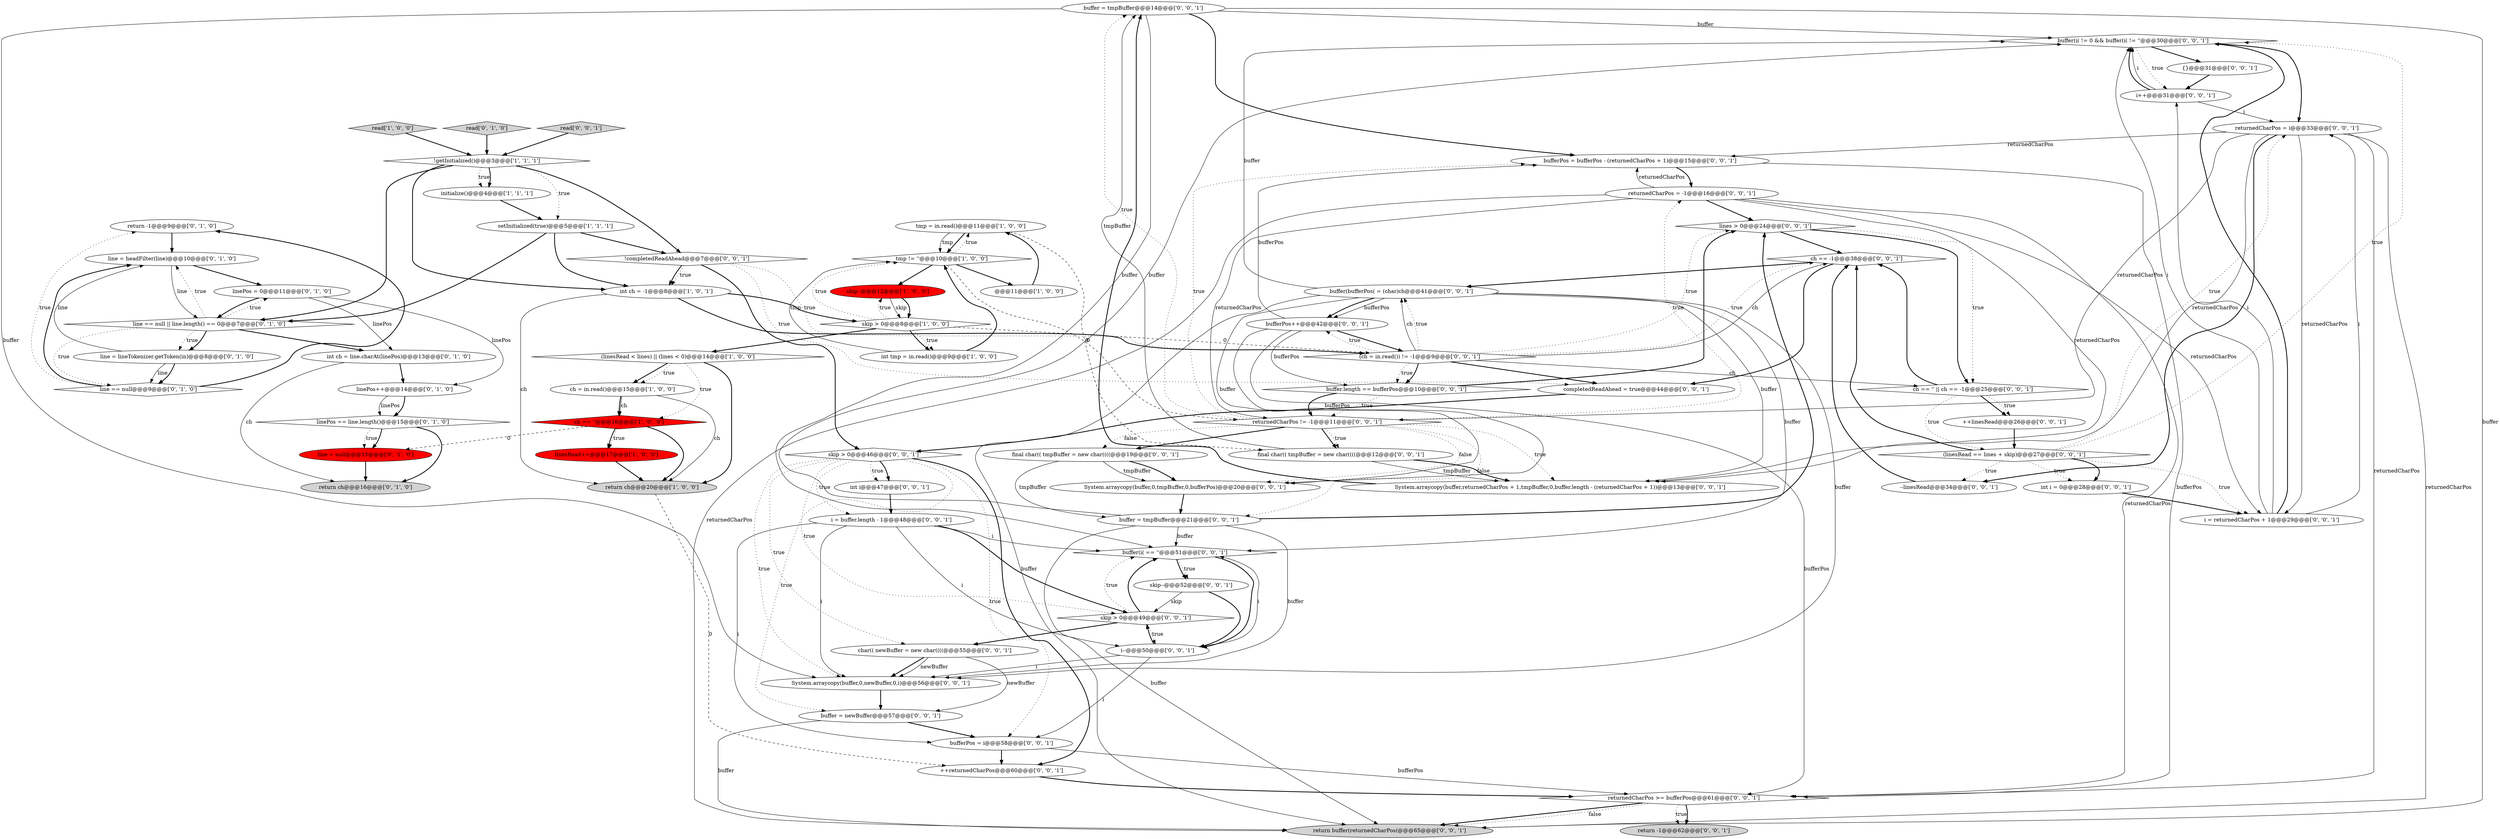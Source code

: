 digraph {
20 [style = filled, label = "return -1@@@9@@@['0', '1', '0']", fillcolor = white, shape = ellipse image = "AAA0AAABBB2BBB"];
57 [style = filled, label = "buffer = tmpBuffer@@@14@@@['0', '0', '1']", fillcolor = white, shape = ellipse image = "AAA0AAABBB3BBB"];
40 [style = filled, label = "skip--@@@52@@@['0', '0', '1']", fillcolor = white, shape = ellipse image = "AAA0AAABBB3BBB"];
3 [style = filled, label = "ch == ''@@@16@@@['1', '0', '0']", fillcolor = red, shape = diamond image = "AAA1AAABBB1BBB"];
31 [style = filled, label = "ch == -1@@@38@@@['0', '0', '1']", fillcolor = white, shape = diamond image = "AAA0AAABBB3BBB"];
53 [style = filled, label = "read['0', '0', '1']", fillcolor = lightgray, shape = diamond image = "AAA0AAABBB3BBB"];
8 [style = filled, label = "read['1', '0', '0']", fillcolor = lightgray, shape = diamond image = "AAA0AAABBB1BBB"];
44 [style = filled, label = "bufferPos = i@@@58@@@['0', '0', '1']", fillcolor = white, shape = ellipse image = "AAA0AAABBB3BBB"];
10 [style = filled, label = "int ch = -1@@@8@@@['1', '0', '1']", fillcolor = white, shape = ellipse image = "AAA0AAABBB1BBB"];
6 [style = filled, label = "tmp != ''@@@10@@@['1', '0', '0']", fillcolor = white, shape = diamond image = "AAA0AAABBB1BBB"];
47 [style = filled, label = "buffer(i( == ''@@@51@@@['0', '0', '1']", fillcolor = white, shape = diamond image = "AAA0AAABBB3BBB"];
23 [style = filled, label = "linePos++@@@14@@@['0', '1', '0']", fillcolor = white, shape = ellipse image = "AAA0AAABBB2BBB"];
63 [style = filled, label = "buffer(i( != 0 && buffer(i( != ''@@@30@@@['0', '0', '1']", fillcolor = white, shape = diamond image = "AAA0AAABBB3BBB"];
2 [style = filled, label = "skip > 0@@@8@@@['1', '0', '0']", fillcolor = white, shape = diamond image = "AAA0AAABBB1BBB"];
13 [style = filled, label = "(linesRead < lines) || (lines < 0)@@@14@@@['1', '0', '0']", fillcolor = white, shape = diamond image = "AAA0AAABBB1BBB"];
25 [style = filled, label = "read['0', '1', '0']", fillcolor = lightgray, shape = diamond image = "AAA0AAABBB2BBB"];
41 [style = filled, label = "ch == '' || ch == -1@@@25@@@['0', '0', '1']", fillcolor = white, shape = diamond image = "AAA0AAABBB3BBB"];
66 [style = filled, label = "bufferPos = bufferPos - (returnedCharPos + 1)@@@15@@@['0', '0', '1']", fillcolor = white, shape = ellipse image = "AAA0AAABBB3BBB"];
35 [style = filled, label = "System.arraycopy(buffer,0,newBuffer,0,i)@@@56@@@['0', '0', '1']", fillcolor = white, shape = ellipse image = "AAA0AAABBB3BBB"];
65 [style = filled, label = "{}@@@31@@@['0', '0', '1']", fillcolor = white, shape = ellipse image = "AAA0AAABBB3BBB"];
38 [style = filled, label = "return -1@@@62@@@['0', '0', '1']", fillcolor = lightgray, shape = ellipse image = "AAA0AAABBB3BBB"];
55 [style = filled, label = "i++@@@31@@@['0', '0', '1']", fillcolor = white, shape = ellipse image = "AAA0AAABBB3BBB"];
4 [style = filled, label = "!getInitialized()@@@3@@@['1', '1', '1']", fillcolor = white, shape = diamond image = "AAA0AAABBB1BBB"];
43 [style = filled, label = "(linesRead == lines + skip)@@@27@@@['0', '0', '1']", fillcolor = white, shape = diamond image = "AAA0AAABBB3BBB"];
32 [style = filled, label = "skip > 0@@@49@@@['0', '0', '1']", fillcolor = white, shape = diamond image = "AAA0AAABBB3BBB"];
52 [style = filled, label = "skip > 0@@@46@@@['0', '0', '1']", fillcolor = white, shape = diamond image = "AAA0AAABBB3BBB"];
68 [style = filled, label = "++linesRead@@@26@@@['0', '0', '1']", fillcolor = white, shape = ellipse image = "AAA0AAABBB3BBB"];
42 [style = filled, label = "buffer = tmpBuffer@@@21@@@['0', '0', '1']", fillcolor = white, shape = ellipse image = "AAA0AAABBB3BBB"];
64 [style = filled, label = "char(( newBuffer = new char((((@@@55@@@['0', '0', '1']", fillcolor = white, shape = ellipse image = "AAA0AAABBB3BBB"];
7 [style = filled, label = "skip--@@@12@@@['1', '0', '0']", fillcolor = red, shape = ellipse image = "AAA1AAABBB1BBB"];
5 [style = filled, label = "setInitialized(true)@@@5@@@['1', '1', '1']", fillcolor = white, shape = ellipse image = "AAA0AAABBB1BBB"];
30 [style = filled, label = "completedReadAhead = true@@@44@@@['0', '0', '1']", fillcolor = white, shape = ellipse image = "AAA0AAABBB3BBB"];
49 [style = filled, label = "i--@@@50@@@['0', '0', '1']", fillcolor = white, shape = ellipse image = "AAA0AAABBB3BBB"];
39 [style = filled, label = "lines > 0@@@24@@@['0', '0', '1']", fillcolor = white, shape = diamond image = "AAA0AAABBB3BBB"];
16 [style = filled, label = "linePos = 0@@@11@@@['0', '1', '0']", fillcolor = white, shape = ellipse image = "AAA0AAABBB2BBB"];
9 [style = filled, label = "@@@11@@@['1', '0', '0']", fillcolor = white, shape = ellipse image = "AAA0AAABBB1BBB"];
19 [style = filled, label = "line = lineTokenizer.getToken(in)@@@8@@@['0', '1', '0']", fillcolor = white, shape = ellipse image = "AAA0AAABBB2BBB"];
56 [style = filled, label = "++returnedCharPos@@@60@@@['0', '0', '1']", fillcolor = white, shape = ellipse image = "AAA0AAABBB3BBB"];
70 [style = filled, label = "final char(( tmpBuffer = new char((((@@@12@@@['0', '0', '1']", fillcolor = white, shape = ellipse image = "AAA0AAABBB3BBB"];
1 [style = filled, label = "linesRead++@@@17@@@['1', '0', '0']", fillcolor = red, shape = ellipse image = "AAA1AAABBB1BBB"];
27 [style = filled, label = "return ch@@@16@@@['0', '1', '0']", fillcolor = lightgray, shape = ellipse image = "AAA0AAABBB2BBB"];
36 [style = filled, label = "buffer = newBuffer@@@57@@@['0', '0', '1']", fillcolor = white, shape = ellipse image = "AAA0AAABBB3BBB"];
61 [style = filled, label = "final char(( tmpBuffer = new char((((@@@19@@@['0', '0', '1']", fillcolor = white, shape = ellipse image = "AAA0AAABBB3BBB"];
46 [style = filled, label = "bufferPos++@@@42@@@['0', '0', '1']", fillcolor = white, shape = ellipse image = "AAA0AAABBB3BBB"];
29 [style = filled, label = "int i = 0@@@28@@@['0', '0', '1']", fillcolor = white, shape = ellipse image = "AAA0AAABBB3BBB"];
62 [style = filled, label = "returnedCharPos = -1@@@16@@@['0', '0', '1']", fillcolor = white, shape = ellipse image = "AAA0AAABBB3BBB"];
60 [style = filled, label = "--linesRead@@@34@@@['0', '0', '1']", fillcolor = white, shape = ellipse image = "AAA0AAABBB3BBB"];
15 [style = filled, label = "tmp = in.read()@@@11@@@['1', '0', '0']", fillcolor = white, shape = ellipse image = "AAA0AAABBB1BBB"];
67 [style = filled, label = "returnedCharPos != -1@@@11@@@['0', '0', '1']", fillcolor = white, shape = diamond image = "AAA0AAABBB3BBB"];
11 [style = filled, label = "ch = in.read()@@@15@@@['1', '0', '0']", fillcolor = white, shape = ellipse image = "AAA0AAABBB1BBB"];
14 [style = filled, label = "return ch@@@20@@@['1', '0', '0']", fillcolor = lightgray, shape = ellipse image = "AAA0AAABBB1BBB"];
54 [style = filled, label = "System.arraycopy(buffer,returnedCharPos + 1,tmpBuffer,0,buffer.length - (returnedCharPos + 1))@@@13@@@['0', '0', '1']", fillcolor = white, shape = ellipse image = "AAA0AAABBB3BBB"];
21 [style = filled, label = "line = headFilter(line)@@@10@@@['0', '1', '0']", fillcolor = white, shape = ellipse image = "AAA0AAABBB2BBB"];
22 [style = filled, label = "line = null@@@15@@@['0', '1', '0']", fillcolor = red, shape = ellipse image = "AAA1AAABBB2BBB"];
24 [style = filled, label = "line == null@@@9@@@['0', '1', '0']", fillcolor = white, shape = diamond image = "AAA0AAABBB2BBB"];
26 [style = filled, label = "line == null || line.length() == 0@@@7@@@['0', '1', '0']", fillcolor = white, shape = diamond image = "AAA0AAABBB2BBB"];
33 [style = filled, label = "(ch = in.read()) != -1@@@9@@@['0', '0', '1']", fillcolor = white, shape = diamond image = "AAA0AAABBB3BBB"];
45 [style = filled, label = "!completedReadAhead@@@7@@@['0', '0', '1']", fillcolor = white, shape = diamond image = "AAA0AAABBB3BBB"];
0 [style = filled, label = "initialize()@@@4@@@['1', '1', '1']", fillcolor = white, shape = ellipse image = "AAA0AAABBB1BBB"];
34 [style = filled, label = "System.arraycopy(buffer,0,tmpBuffer,0,bufferPos)@@@20@@@['0', '0', '1']", fillcolor = white, shape = ellipse image = "AAA0AAABBB3BBB"];
28 [style = filled, label = "buffer(bufferPos( = (char)ch@@@41@@@['0', '0', '1']", fillcolor = white, shape = ellipse image = "AAA0AAABBB3BBB"];
18 [style = filled, label = "int ch = line.charAt(linePos)@@@13@@@['0', '1', '0']", fillcolor = white, shape = ellipse image = "AAA0AAABBB2BBB"];
37 [style = filled, label = "i = returnedCharPos + 1@@@29@@@['0', '0', '1']", fillcolor = white, shape = ellipse image = "AAA0AAABBB3BBB"];
50 [style = filled, label = "return buffer(returnedCharPos(@@@65@@@['0', '0', '1']", fillcolor = lightgray, shape = ellipse image = "AAA0AAABBB3BBB"];
48 [style = filled, label = "returnedCharPos >= bufferPos@@@61@@@['0', '0', '1']", fillcolor = white, shape = diamond image = "AAA0AAABBB3BBB"];
59 [style = filled, label = "i = buffer.length - 1@@@48@@@['0', '0', '1']", fillcolor = white, shape = ellipse image = "AAA0AAABBB3BBB"];
69 [style = filled, label = "buffer.length == bufferPos@@@10@@@['0', '0', '1']", fillcolor = white, shape = diamond image = "AAA0AAABBB3BBB"];
58 [style = filled, label = "int i@@@47@@@['0', '0', '1']", fillcolor = white, shape = ellipse image = "AAA0AAABBB3BBB"];
51 [style = filled, label = "returnedCharPos = i@@@33@@@['0', '0', '1']", fillcolor = white, shape = ellipse image = "AAA0AAABBB3BBB"];
12 [style = filled, label = "int tmp = in.read()@@@9@@@['1', '0', '0']", fillcolor = white, shape = ellipse image = "AAA0AAABBB1BBB"];
17 [style = filled, label = "linePos == line.length()@@@15@@@['0', '1', '0']", fillcolor = white, shape = diamond image = "AAA0AAABBB2BBB"];
33->28 [style = solid, label="ch"];
33->69 [style = dotted, label="true"];
55->63 [style = solid, label="i"];
55->51 [style = solid, label="i"];
40->49 [style = bold, label=""];
19->24 [style = solid, label="line"];
37->63 [style = solid, label="i"];
51->50 [style = solid, label="returnedCharPos"];
68->43 [style = bold, label=""];
30->52 [style = bold, label=""];
11->3 [style = solid, label="ch"];
52->36 [style = dotted, label="true"];
54->57 [style = bold, label=""];
33->28 [style = dotted, label="true"];
28->54 [style = solid, label="buffer"];
43->51 [style = dotted, label="true"];
26->19 [style = dotted, label="true"];
6->67 [style = dashed, label="0"];
5->45 [style = bold, label=""];
66->62 [style = bold, label=""];
52->64 [style = dotted, label="true"];
52->44 [style = dotted, label="true"];
61->42 [style = solid, label="tmpBuffer"];
19->24 [style = bold, label=""];
59->47 [style = solid, label="i"];
47->49 [style = bold, label=""];
55->63 [style = bold, label=""];
28->34 [style = solid, label="buffer"];
67->61 [style = dotted, label="false"];
24->21 [style = bold, label=""];
39->31 [style = bold, label=""];
28->50 [style = solid, label="buffer"];
26->24 [style = dotted, label="true"];
41->43 [style = dotted, label="true"];
31->30 [style = bold, label=""];
21->16 [style = bold, label=""];
15->6 [style = solid, label="tmp"];
23->17 [style = bold, label=""];
43->29 [style = bold, label=""];
26->16 [style = dotted, label="true"];
58->59 [style = bold, label=""];
19->21 [style = solid, label="line"];
8->4 [style = bold, label=""];
17->27 [style = bold, label=""];
13->14 [style = bold, label=""];
62->48 [style = solid, label="returnedCharPos"];
45->10 [style = bold, label=""];
67->57 [style = dotted, label="true"];
6->15 [style = dotted, label="true"];
51->48 [style = solid, label="returnedCharPos"];
46->34 [style = solid, label="bufferPos"];
5->10 [style = bold, label=""];
13->3 [style = dotted, label="true"];
63->51 [style = bold, label=""];
36->44 [style = bold, label=""];
32->49 [style = dotted, label="true"];
59->32 [style = bold, label=""];
4->0 [style = dotted, label="true"];
16->26 [style = bold, label=""];
52->32 [style = dotted, label="true"];
48->50 [style = bold, label=""];
10->14 [style = solid, label="ch"];
34->42 [style = bold, label=""];
3->22 [style = dashed, label="0"];
36->50 [style = solid, label="buffer"];
16->23 [style = solid, label="linePos"];
33->41 [style = solid, label="ch"];
52->59 [style = dotted, label="true"];
13->11 [style = bold, label=""];
62->50 [style = solid, label="returnedCharPos"];
67->61 [style = bold, label=""];
62->39 [style = bold, label=""];
4->0 [style = bold, label=""];
64->35 [style = bold, label=""];
51->66 [style = solid, label="returnedCharPos"];
49->32 [style = bold, label=""];
24->20 [style = bold, label=""];
16->18 [style = solid, label="linePos"];
4->45 [style = bold, label=""];
52->58 [style = bold, label=""];
51->60 [style = bold, label=""];
70->54 [style = bold, label=""];
62->37 [style = solid, label="returnedCharPos"];
59->35 [style = solid, label="i"];
7->2 [style = bold, label=""];
32->47 [style = dotted, label="true"];
70->54 [style = solid, label="tmpBuffer"];
51->54 [style = solid, label="returnedCharPos"];
46->33 [style = bold, label=""];
60->31 [style = bold, label=""];
37->63 [style = bold, label=""];
2->12 [style = dotted, label="true"];
33->30 [style = bold, label=""];
43->60 [style = dotted, label="true"];
56->48 [style = bold, label=""];
57->35 [style = solid, label="buffer"];
39->41 [style = bold, label=""];
10->2 [style = bold, label=""];
65->55 [style = bold, label=""];
2->33 [style = dashed, label="0"];
31->28 [style = bold, label=""];
51->37 [style = solid, label="returnedCharPos"];
6->7 [style = bold, label=""];
45->52 [style = bold, label=""];
3->1 [style = dotted, label="true"];
32->64 [style = bold, label=""];
62->67 [style = solid, label="returnedCharPos"];
33->39 [style = dotted, label="true"];
33->31 [style = dotted, label="true"];
4->10 [style = bold, label=""];
4->5 [style = dotted, label="true"];
28->46 [style = solid, label="bufferPos"];
67->34 [style = dotted, label="false"];
44->56 [style = bold, label=""];
44->48 [style = solid, label="bufferPos"];
63->65 [style = bold, label=""];
18->23 [style = bold, label=""];
3->1 [style = bold, label=""];
59->49 [style = solid, label="i"];
47->40 [style = bold, label=""];
46->69 [style = solid, label="bufferPos"];
64->36 [style = solid, label="newBuffer"];
14->56 [style = dashed, label="0"];
57->66 [style = bold, label=""];
41->68 [style = bold, label=""];
67->70 [style = bold, label=""];
42->39 [style = bold, label=""];
46->66 [style = solid, label="bufferPos"];
5->26 [style = bold, label=""];
67->42 [style = dotted, label="false"];
51->67 [style = solid, label="returnedCharPos"];
62->54 [style = solid, label="returnedCharPos"];
37->55 [style = solid, label="i"];
11->14 [style = solid, label="ch"];
29->37 [style = bold, label=""];
37->51 [style = solid, label="i"];
49->35 [style = solid, label="i"];
26->19 [style = bold, label=""];
40->32 [style = solid, label="skip"];
62->66 [style = solid, label="returnedCharPos"];
67->66 [style = dotted, label="true"];
49->47 [style = solid, label="i"];
28->63 [style = solid, label="buffer"];
63->55 [style = dotted, label="true"];
61->34 [style = bold, label=""];
11->3 [style = bold, label=""];
2->6 [style = dotted, label="true"];
24->20 [style = dotted, label="true"];
64->35 [style = solid, label="newBuffer"];
41->68 [style = dotted, label="true"];
48->50 [style = dotted, label="false"];
33->69 [style = bold, label=""];
13->11 [style = dotted, label="true"];
17->22 [style = dotted, label="true"];
41->31 [style = bold, label=""];
10->33 [style = bold, label=""];
57->47 [style = solid, label="buffer"];
33->46 [style = dotted, label="true"];
57->50 [style = solid, label="buffer"];
48->38 [style = dotted, label="true"];
0->5 [style = bold, label=""];
43->31 [style = bold, label=""];
67->70 [style = dotted, label="true"];
28->35 [style = solid, label="buffer"];
18->27 [style = solid, label="ch"];
69->67 [style = bold, label=""];
45->10 [style = dotted, label="true"];
69->67 [style = dotted, label="true"];
59->44 [style = solid, label="i"];
3->14 [style = bold, label=""];
42->50 [style = solid, label="buffer"];
4->26 [style = bold, label=""];
25->4 [style = bold, label=""];
52->56 [style = bold, label=""];
15->6 [style = bold, label=""];
61->34 [style = solid, label="tmpBuffer"];
45->33 [style = dotted, label="true"];
17->22 [style = bold, label=""];
42->47 [style = solid, label="buffer"];
12->6 [style = bold, label=""];
21->26 [style = solid, label="line"];
2->12 [style = bold, label=""];
43->29 [style = dotted, label="true"];
2->13 [style = bold, label=""];
20->21 [style = bold, label=""];
23->17 [style = solid, label="linePos"];
46->48 [style = solid, label="bufferPos"];
28->46 [style = bold, label=""];
43->37 [style = dotted, label="true"];
43->63 [style = dotted, label="true"];
48->38 [style = bold, label=""];
32->47 [style = bold, label=""];
22->27 [style = bold, label=""];
7->2 [style = solid, label="skip"];
26->21 [style = dotted, label="true"];
52->58 [style = dotted, label="true"];
9->15 [style = bold, label=""];
2->7 [style = dotted, label="true"];
39->41 [style = dotted, label="true"];
57->63 [style = solid, label="buffer"];
28->47 [style = solid, label="buffer"];
49->44 [style = solid, label="i"];
47->40 [style = dotted, label="true"];
52->35 [style = dotted, label="true"];
33->31 [style = solid, label="ch"];
45->30 [style = dotted, label="true"];
42->35 [style = solid, label="buffer"];
1->14 [style = bold, label=""];
15->70 [style = dashed, label="0"];
53->4 [style = bold, label=""];
35->36 [style = bold, label=""];
6->9 [style = bold, label=""];
69->39 [style = bold, label=""];
12->6 [style = solid, label="tmp"];
66->48 [style = solid, label="bufferPos"];
42->63 [style = solid, label="buffer"];
67->62 [style = dotted, label="true"];
67->54 [style = dotted, label="true"];
70->57 [style = solid, label="tmpBuffer"];
26->18 [style = bold, label=""];
}

